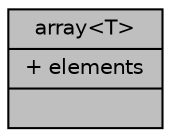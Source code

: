 digraph "array&lt;T&gt;"
{
 // INTERACTIVE_SVG=YES
  bgcolor="transparent";
  edge [fontname="Helvetica",fontsize="10",labelfontname="Helvetica",labelfontsize="10"];
  node [fontname="Helvetica",fontsize="10",shape=record];
  Node1 [label="{array\<T\>\n|+ elements\l|}",height=0.2,width=0.4,color="black", fillcolor="grey75", style="filled", fontcolor="black"];
}
